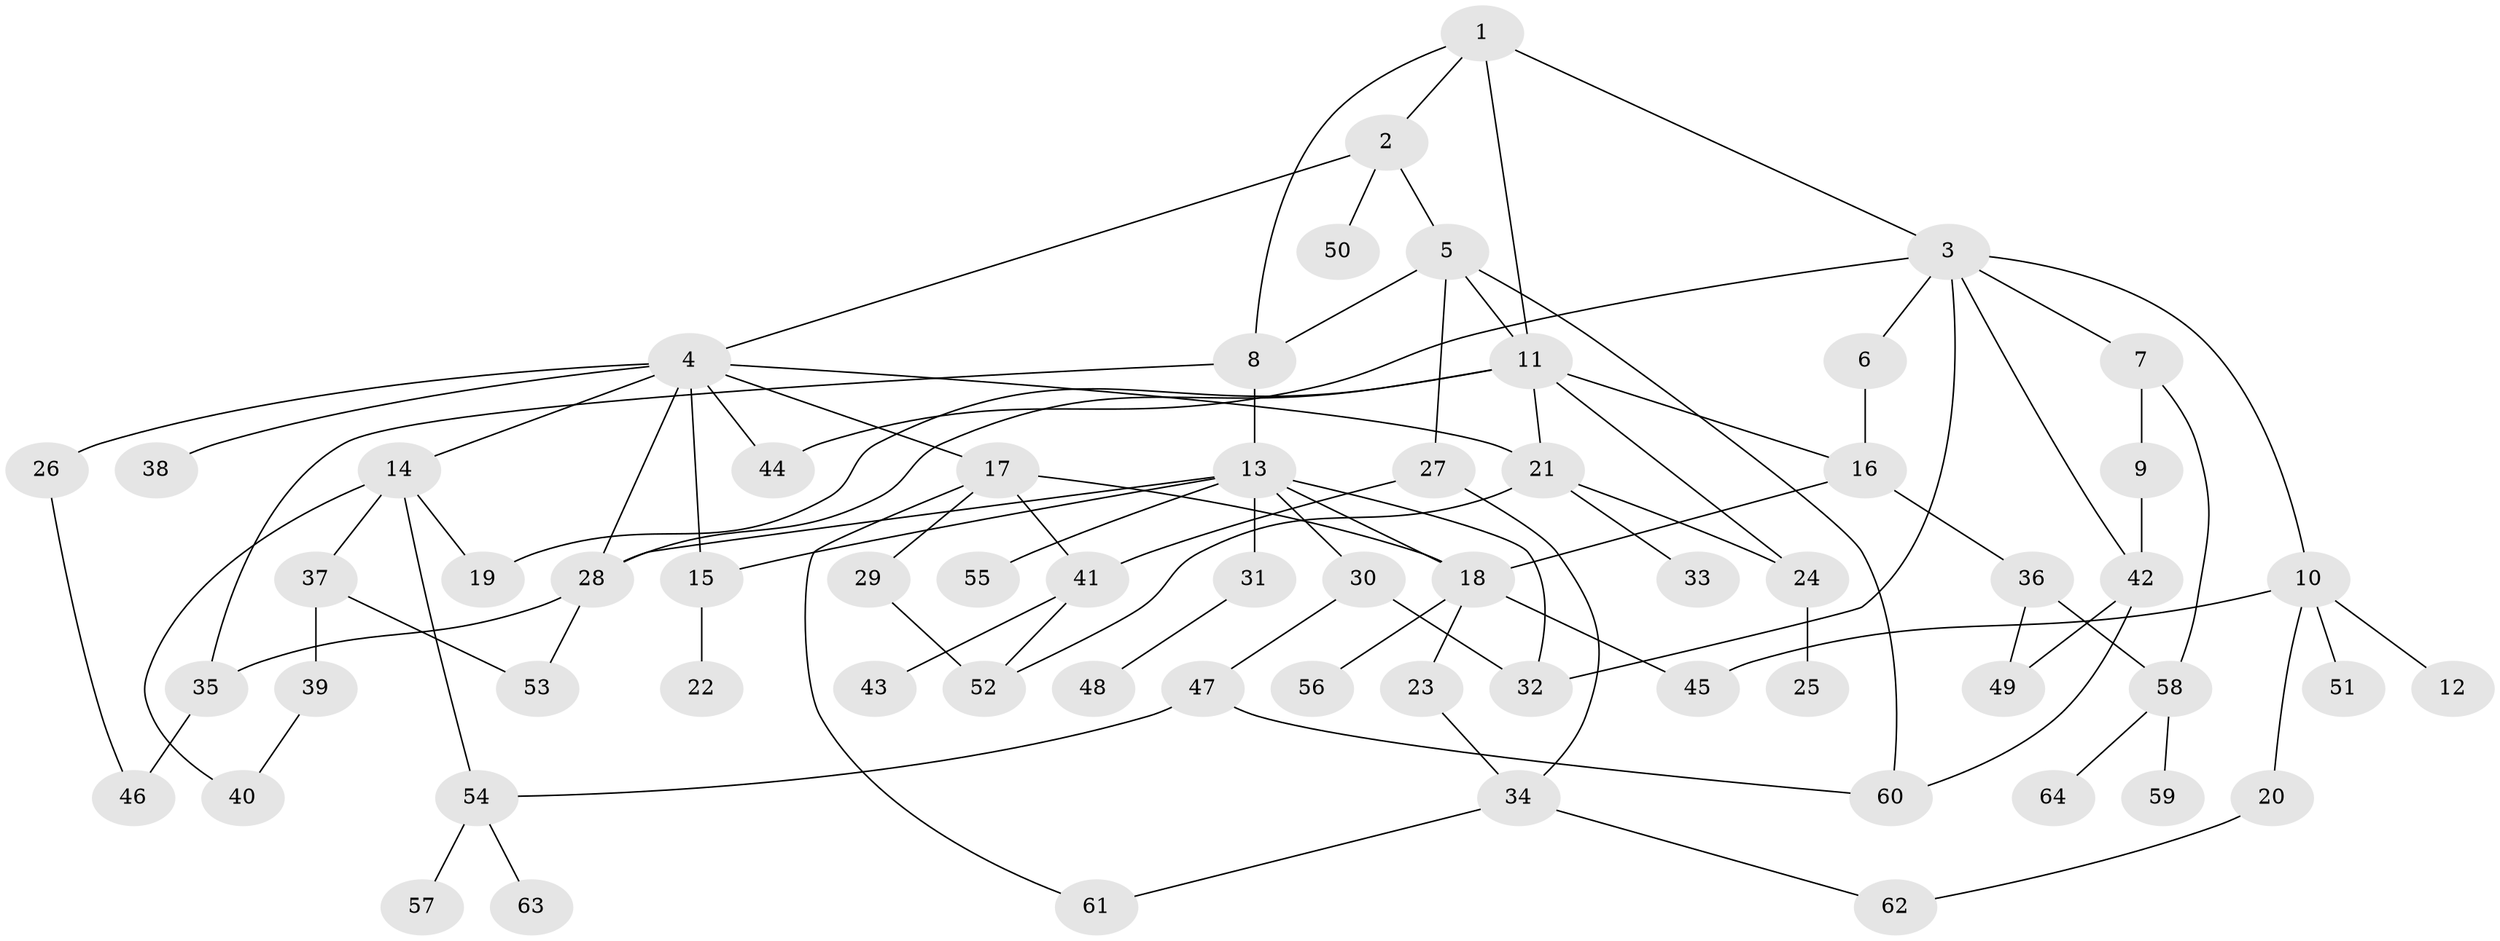 // coarse degree distribution, {6: 0.09375, 7: 0.03125, 5: 0.125, 2: 0.1875, 4: 0.15625, 11: 0.03125, 3: 0.1875, 1: 0.15625, 9: 0.03125}
// Generated by graph-tools (version 1.1) at 2025/36/03/04/25 23:36:11]
// undirected, 64 vertices, 94 edges
graph export_dot {
  node [color=gray90,style=filled];
  1;
  2;
  3;
  4;
  5;
  6;
  7;
  8;
  9;
  10;
  11;
  12;
  13;
  14;
  15;
  16;
  17;
  18;
  19;
  20;
  21;
  22;
  23;
  24;
  25;
  26;
  27;
  28;
  29;
  30;
  31;
  32;
  33;
  34;
  35;
  36;
  37;
  38;
  39;
  40;
  41;
  42;
  43;
  44;
  45;
  46;
  47;
  48;
  49;
  50;
  51;
  52;
  53;
  54;
  55;
  56;
  57;
  58;
  59;
  60;
  61;
  62;
  63;
  64;
  1 -- 2;
  1 -- 3;
  1 -- 8;
  1 -- 11;
  2 -- 4;
  2 -- 5;
  2 -- 50;
  3 -- 6;
  3 -- 7;
  3 -- 10;
  3 -- 44;
  3 -- 42;
  3 -- 32;
  4 -- 14;
  4 -- 17;
  4 -- 21;
  4 -- 26;
  4 -- 38;
  4 -- 15;
  4 -- 28;
  4 -- 44;
  5 -- 27;
  5 -- 60;
  5 -- 8;
  5 -- 11;
  6 -- 16;
  7 -- 9;
  7 -- 58;
  8 -- 13;
  8 -- 35;
  9 -- 42;
  10 -- 12;
  10 -- 20;
  10 -- 45;
  10 -- 51;
  11 -- 28;
  11 -- 19;
  11 -- 16;
  11 -- 21;
  11 -- 24;
  13 -- 15;
  13 -- 18;
  13 -- 30;
  13 -- 31;
  13 -- 55;
  13 -- 28;
  13 -- 32;
  14 -- 19;
  14 -- 37;
  14 -- 40;
  14 -- 54;
  15 -- 22;
  16 -- 36;
  16 -- 18;
  17 -- 29;
  17 -- 61;
  17 -- 41;
  17 -- 18;
  18 -- 23;
  18 -- 56;
  18 -- 45;
  20 -- 62;
  21 -- 24;
  21 -- 33;
  21 -- 52;
  23 -- 34;
  24 -- 25;
  26 -- 46;
  27 -- 34;
  27 -- 41;
  28 -- 35;
  28 -- 53;
  29 -- 52;
  30 -- 32;
  30 -- 47;
  31 -- 48;
  34 -- 62;
  34 -- 61;
  35 -- 46;
  36 -- 49;
  36 -- 58;
  37 -- 39;
  37 -- 53;
  39 -- 40;
  41 -- 43;
  41 -- 52;
  42 -- 49;
  42 -- 60;
  47 -- 54;
  47 -- 60;
  54 -- 57;
  54 -- 63;
  58 -- 59;
  58 -- 64;
}
